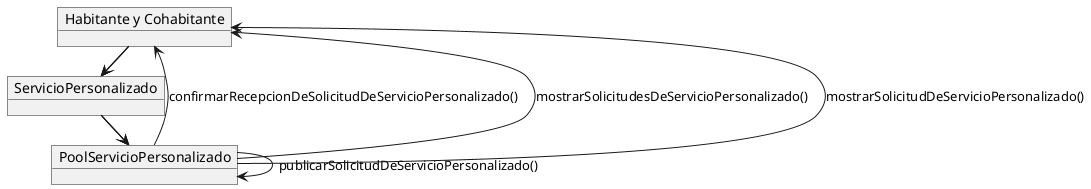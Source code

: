 @startuml

object "Habitante y Cohabitante" as Habitante


object ServicioPersonalizado

object PoolServicioPersonalizado 

Habitante -> ServicioPersonalizado : crearSolicitudDeServicioPersonalizado()

ServicioPersonalizado -> PoolServicioPersonalizado : enviarSolicitudDeServicioPersonalizado()

PoolServicioPersonalizado -> PoolServicioPersonalizado : publicarSolicitudDeServicioPersonalizado()

PoolServicioPersonalizado --> Habitante : confirmarRecepcionDeSolicitudDeServicioPersonalizado()


Habitante -> ServicioPersonalizado : consultarSolicitudesDeServicioPersonalizado()

ServicioPersonalizado -> PoolServicioPersonalizado : consultarSolicitudesDeServicioPersonalizado()

PoolServicioPersonalizado --> Habitante : mostrarSolicitudesDeServicioPersonalizado()


Habitante -> ServicioPersonalizado : consultarSolicitudDeServicioPersonalizado()

ServicioPersonalizado -> PoolServicioPersonalizado : consultarSolicitudDeServicioPersonalizado()

PoolServicioPersonalizado --> Habitante : mostrarSolicitudDeServicioPersonalizado()


@enduml
